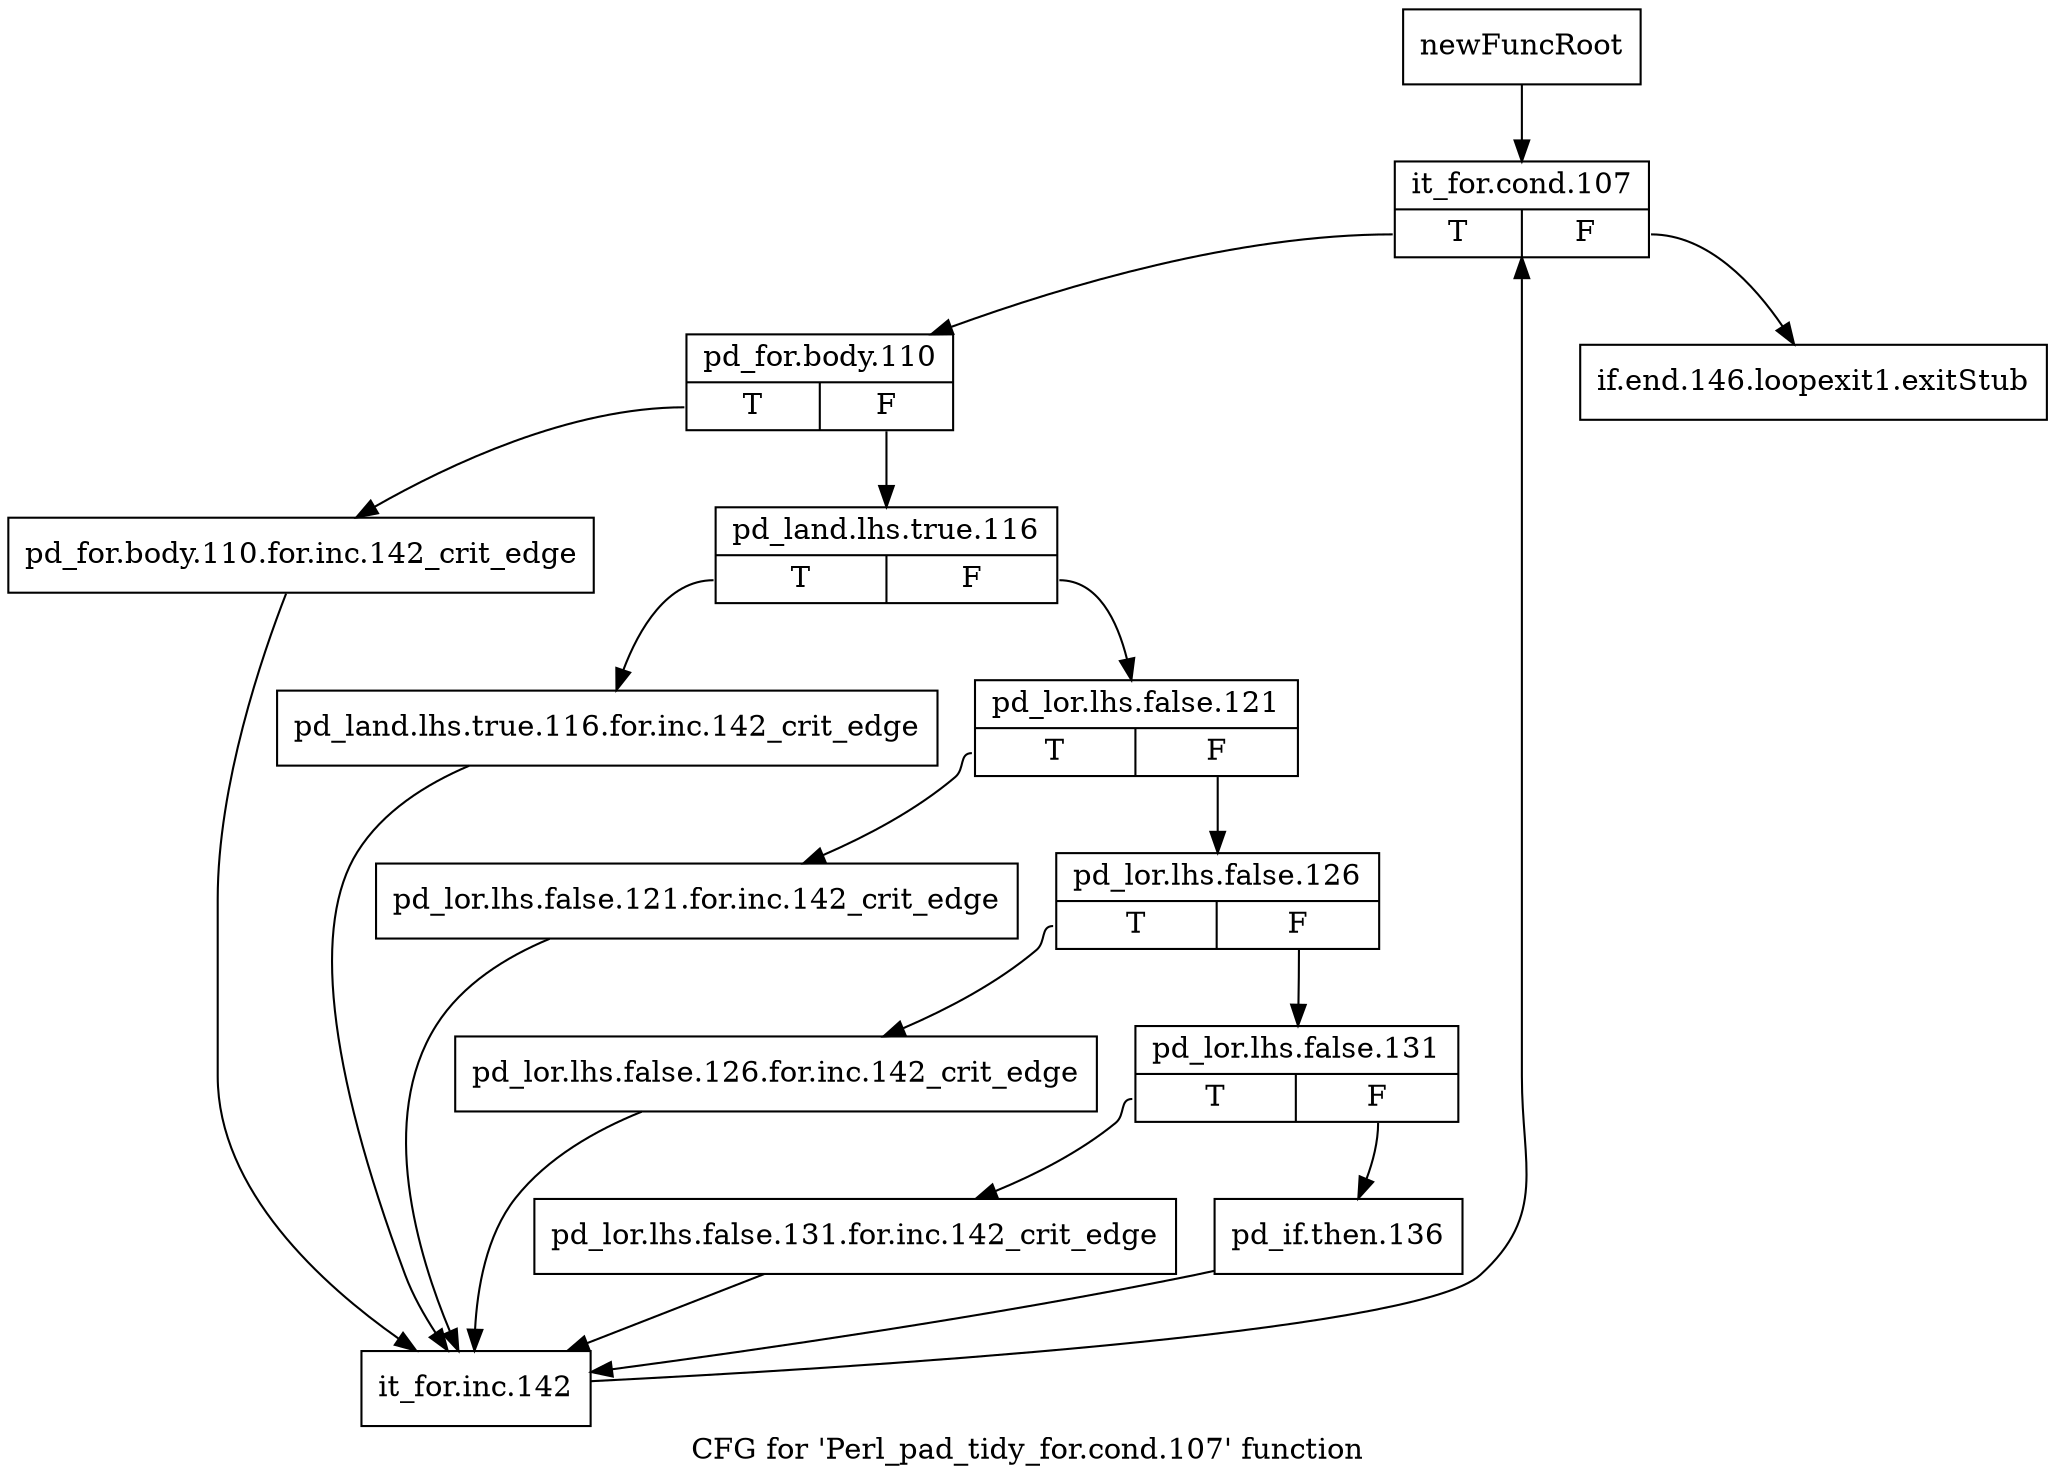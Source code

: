 digraph "CFG for 'Perl_pad_tidy_for.cond.107' function" {
	label="CFG for 'Perl_pad_tidy_for.cond.107' function";

	Node0x4cf9210 [shape=record,label="{newFuncRoot}"];
	Node0x4cf9210 -> Node0x4cfea20;
	Node0x4cfe9d0 [shape=record,label="{if.end.146.loopexit1.exitStub}"];
	Node0x4cfea20 [shape=record,label="{it_for.cond.107|{<s0>T|<s1>F}}"];
	Node0x4cfea20:s0 -> Node0x4cfea70;
	Node0x4cfea20:s1 -> Node0x4cfe9d0;
	Node0x4cfea70 [shape=record,label="{pd_for.body.110|{<s0>T|<s1>F}}"];
	Node0x4cfea70:s0 -> Node0x4cfed90;
	Node0x4cfea70:s1 -> Node0x4cfeac0;
	Node0x4cfeac0 [shape=record,label="{pd_land.lhs.true.116|{<s0>T|<s1>F}}"];
	Node0x4cfeac0:s0 -> Node0x4cfed40;
	Node0x4cfeac0:s1 -> Node0x4cfeb10;
	Node0x4cfeb10 [shape=record,label="{pd_lor.lhs.false.121|{<s0>T|<s1>F}}"];
	Node0x4cfeb10:s0 -> Node0x4cfecf0;
	Node0x4cfeb10:s1 -> Node0x4cfeb60;
	Node0x4cfeb60 [shape=record,label="{pd_lor.lhs.false.126|{<s0>T|<s1>F}}"];
	Node0x4cfeb60:s0 -> Node0x4cfeca0;
	Node0x4cfeb60:s1 -> Node0x4cfebb0;
	Node0x4cfebb0 [shape=record,label="{pd_lor.lhs.false.131|{<s0>T|<s1>F}}"];
	Node0x4cfebb0:s0 -> Node0x4cfec50;
	Node0x4cfebb0:s1 -> Node0x4cfec00;
	Node0x4cfec00 [shape=record,label="{pd_if.then.136}"];
	Node0x4cfec00 -> Node0x4cfede0;
	Node0x4cfec50 [shape=record,label="{pd_lor.lhs.false.131.for.inc.142_crit_edge}"];
	Node0x4cfec50 -> Node0x4cfede0;
	Node0x4cfeca0 [shape=record,label="{pd_lor.lhs.false.126.for.inc.142_crit_edge}"];
	Node0x4cfeca0 -> Node0x4cfede0;
	Node0x4cfecf0 [shape=record,label="{pd_lor.lhs.false.121.for.inc.142_crit_edge}"];
	Node0x4cfecf0 -> Node0x4cfede0;
	Node0x4cfed40 [shape=record,label="{pd_land.lhs.true.116.for.inc.142_crit_edge}"];
	Node0x4cfed40 -> Node0x4cfede0;
	Node0x4cfed90 [shape=record,label="{pd_for.body.110.for.inc.142_crit_edge}"];
	Node0x4cfed90 -> Node0x4cfede0;
	Node0x4cfede0 [shape=record,label="{it_for.inc.142}"];
	Node0x4cfede0 -> Node0x4cfea20;
}
